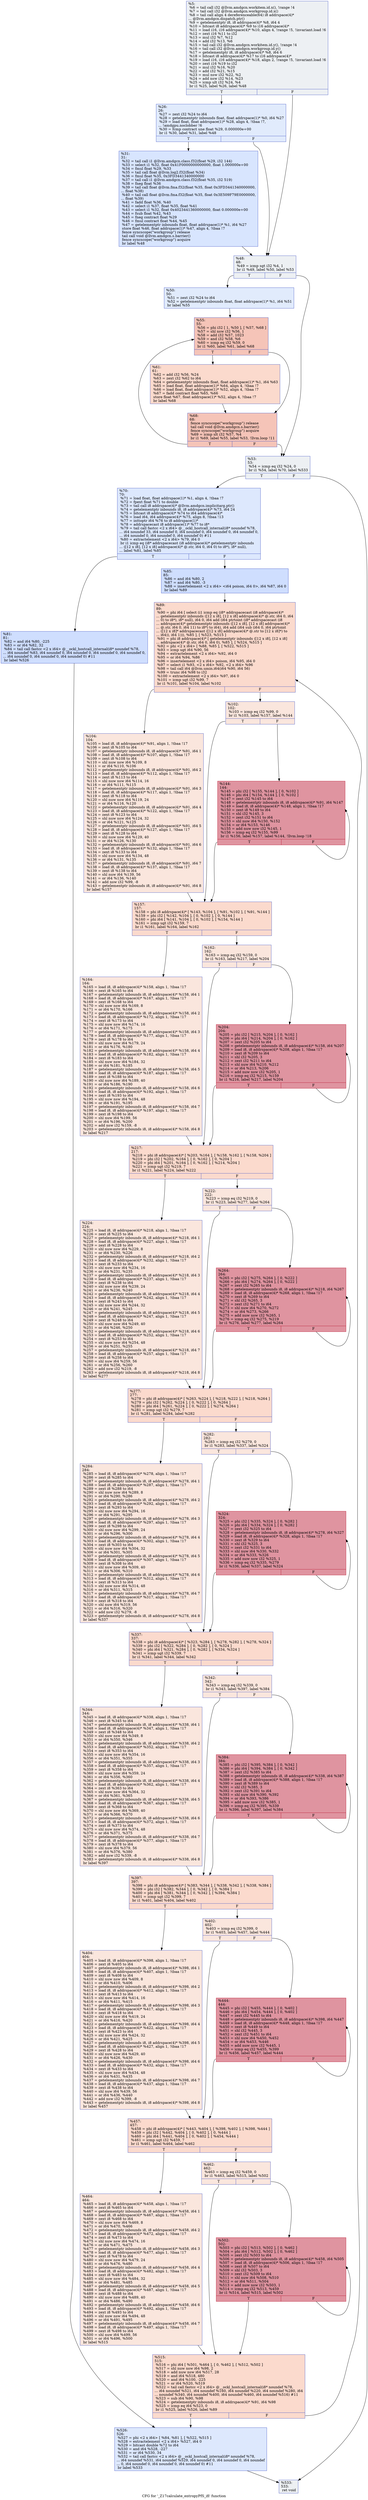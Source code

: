 digraph "CFG for '_Z17calculate_entropyPfS_ifi' function" {
	label="CFG for '_Z17calculate_entropyPfS_ifi' function";

	Node0x4bf5260 [shape=record,color="#3d50c3ff", style=filled, fillcolor="#d6dce470",label="{%5:\l  %6 = tail call i32 @llvm.amdgcn.workitem.id.x(), !range !4\l  %7 = tail call i32 @llvm.amdgcn.workgroup.id.x()\l  %8 = tail call align 4 dereferenceable(64) i8 addrspace(4)*\l... @llvm.amdgcn.dispatch.ptr()\l  %9 = getelementptr i8, i8 addrspace(4)* %8, i64 4\l  %10 = bitcast i8 addrspace(4)* %9 to i16 addrspace(4)*\l  %11 = load i16, i16 addrspace(4)* %10, align 4, !range !5, !invariant.load !6\l  %12 = zext i16 %11 to i32\l  %13 = mul i32 %7, %12\l  %14 = add i32 %13, %6\l  %15 = tail call i32 @llvm.amdgcn.workitem.id.y(), !range !4\l  %16 = tail call i32 @llvm.amdgcn.workgroup.id.y()\l  %17 = getelementptr i8, i8 addrspace(4)* %8, i64 6\l  %18 = bitcast i8 addrspace(4)* %17 to i16 addrspace(4)*\l  %19 = load i16, i16 addrspace(4)* %18, align 2, !range !5, !invariant.load !6\l  %20 = zext i16 %19 to i32\l  %21 = mul i32 %16, %20\l  %22 = add i32 %21, %15\l  %23 = mul nsw i32 %22, %2\l  %24 = add nsw i32 %14, %23\l  %25 = icmp ult i32 %24, %4\l  br i1 %25, label %26, label %48\l|{<s0>T|<s1>F}}"];
	Node0x4bf5260:s0 -> Node0x4bf8ca0;
	Node0x4bf5260:s1 -> Node0x4bf8d30;
	Node0x4bf8ca0 [shape=record,color="#3d50c3ff", style=filled, fillcolor="#bbd1f870",label="{%26:\l26:                                               \l  %27 = zext i32 %24 to i64\l  %28 = getelementptr inbounds float, float addrspace(1)* %0, i64 %27\l  %29 = load float, float addrspace(1)* %28, align 4, !tbaa !7,\l... !amdgpu.noclobber !6\l  %30 = fcmp contract une float %29, 0.000000e+00\l  br i1 %30, label %31, label %48\l|{<s0>T|<s1>F}}"];
	Node0x4bf8ca0:s0 -> Node0x4bf9c50;
	Node0x4bf8ca0:s1 -> Node0x4bf8d30;
	Node0x4bf9c50 [shape=record,color="#3d50c3ff", style=filled, fillcolor="#a7c5fe70",label="{%31:\l31:                                               \l  %32 = tail call i1 @llvm.amdgcn.class.f32(float %29, i32 144)\l  %33 = select i1 %32, float 0x41F0000000000000, float 1.000000e+00\l  %34 = fmul float %29, %33\l  %35 = tail call float @llvm.log2.f32(float %34)\l  %36 = fmul float %35, 0x3FD3441340000000\l  %37 = tail call i1 @llvm.amdgcn.class.f32(float %35, i32 519)\l  %38 = fneg float %36\l  %39 = tail call float @llvm.fma.f32(float %35, float 0x3FD3441340000000,\l... float %38)\l  %40 = tail call float @llvm.fma.f32(float %35, float 0x3E509F79E0000000,\l... float %39)\l  %41 = fadd float %36, %40\l  %42 = select i1 %37, float %35, float %41\l  %43 = select i1 %32, float 0x4023441360000000, float 0.000000e+00\l  %44 = fsub float %42, %43\l  %45 = fneg contract float %29\l  %46 = fmul contract float %44, %45\l  %47 = getelementptr inbounds float, float addrspace(1)* %1, i64 %27\l  store float %46, float addrspace(1)* %47, align 4, !tbaa !7\l  fence syncscope(\"workgroup\") release\l  tail call void @llvm.amdgcn.s.barrier()\l  fence syncscope(\"workgroup\") acquire\l  br label %48\l}"];
	Node0x4bf9c50 -> Node0x4bf8d30;
	Node0x4bf8d30 [shape=record,color="#3d50c3ff", style=filled, fillcolor="#d6dce470",label="{%48:\l48:                                               \l  %49 = icmp sgt i32 %4, 1\l  br i1 %49, label %50, label %53\l|{<s0>T|<s1>F}}"];
	Node0x4bf8d30:s0 -> Node0x4bfb9e0;
	Node0x4bf8d30:s1 -> Node0x4bfba30;
	Node0x4bfb9e0 [shape=record,color="#3d50c3ff", style=filled, fillcolor="#bbd1f870",label="{%50:\l50:                                               \l  %51 = zext i32 %24 to i64\l  %52 = getelementptr inbounds float, float addrspace(1)* %1, i64 %51\l  br label %55\l}"];
	Node0x4bfb9e0 -> Node0x4bfbc80;
	Node0x4bfba30 [shape=record,color="#3d50c3ff", style=filled, fillcolor="#d6dce470",label="{%53:\l53:                                               \l  %54 = icmp eq i32 %24, 0\l  br i1 %54, label %70, label %533\l|{<s0>T|<s1>F}}"];
	Node0x4bfba30:s0 -> Node0x4bfbe00;
	Node0x4bfba30:s1 -> Node0x4bfbe50;
	Node0x4bfbc80 [shape=record,color="#3d50c3ff", style=filled, fillcolor="#e97a5f70",label="{%55:\l55:                                               \l  %56 = phi i32 [ 1, %50 ], [ %57, %68 ]\l  %57 = shl nsw i32 %56, 1\l  %58 = add i32 %57, 1023\l  %59 = and i32 %58, %6\l  %60 = icmp eq i32 %59, 0\l  br i1 %60, label %61, label %68\l|{<s0>T|<s1>F}}"];
	Node0x4bfbc80:s0 -> Node0x4bfc340;
	Node0x4bfbc80:s1 -> Node0x4bfbfc0;
	Node0x4bfc340 [shape=record,color="#3d50c3ff", style=filled, fillcolor="#f7ac8e70",label="{%61:\l61:                                               \l  %62 = add i32 %56, %24\l  %63 = zext i32 %62 to i64\l  %64 = getelementptr inbounds float, float addrspace(1)* %1, i64 %63\l  %65 = load float, float addrspace(1)* %64, align 4, !tbaa !7\l  %66 = load float, float addrspace(1)* %52, align 4, !tbaa !7\l  %67 = fadd contract float %65, %66\l  store float %67, float addrspace(1)* %52, align 4, !tbaa !7\l  br label %68\l}"];
	Node0x4bfc340 -> Node0x4bfbfc0;
	Node0x4bfbfc0 [shape=record,color="#3d50c3ff", style=filled, fillcolor="#e97a5f70",label="{%68:\l68:                                               \l  fence syncscope(\"workgroup\") release\l  tail call void @llvm.amdgcn.s.barrier()\l  fence syncscope(\"workgroup\") acquire\l  %69 = icmp slt i32 %57, %4\l  br i1 %69, label %55, label %53, !llvm.loop !11\l|{<s0>T|<s1>F}}"];
	Node0x4bfbfc0:s0 -> Node0x4bfbc80;
	Node0x4bfbfc0:s1 -> Node0x4bfba30;
	Node0x4bfbe00 [shape=record,color="#3d50c3ff", style=filled, fillcolor="#b2ccfb70",label="{%70:\l70:                                               \l  %71 = load float, float addrspace(1)* %1, align 4, !tbaa !7\l  %72 = fpext float %71 to double\l  %73 = tail call i8 addrspace(4)* @llvm.amdgcn.implicitarg.ptr()\l  %74 = getelementptr inbounds i8, i8 addrspace(4)* %73, i64 24\l  %75 = bitcast i8 addrspace(4)* %74 to i64 addrspace(4)*\l  %76 = load i64, i64 addrspace(4)* %75, align 8, !tbaa !13\l  %77 = inttoptr i64 %76 to i8 addrspace(1)*\l  %78 = addrspacecast i8 addrspace(1)* %77 to i8*\l  %79 = tail call fastcc \<2 x i64\> @__ockl_hostcall_internal(i8* noundef %78,\l... i64 noundef 33, i64 noundef 0, i64 noundef 0, i64 noundef 0, i64 noundef 0,\l... i64 noundef 0, i64 noundef 0, i64 noundef 0) #11\l  %80 = extractelement \<2 x i64\> %79, i64 0\l  br i1 icmp eq (i8* addrspacecast (i8 addrspace(4)* getelementptr inbounds\l... ([12 x i8], [12 x i8] addrspace(4)* @.str, i64 0, i64 0) to i8*), i8* null),\l... label %81, label %85\l|{<s0>T|<s1>F}}"];
	Node0x4bfbe00:s0 -> Node0x4bfdcd0;
	Node0x4bfbe00:s1 -> Node0x4bfe6c0;
	Node0x4bfdcd0 [shape=record,color="#3d50c3ff", style=filled, fillcolor="#93b5fe70",label="{%81:\l81:                                               \l  %82 = and i64 %80, -225\l  %83 = or i64 %82, 32\l  %84 = tail call fastcc \<2 x i64\> @__ockl_hostcall_internal(i8* noundef %78,\l... i64 noundef %83, i64 noundef 0, i64 noundef 0, i64 noundef 0, i64 noundef 0,\l... i64 noundef 0, i64 noundef 0, i64 noundef 0) #11\l  br label %526\l}"];
	Node0x4bfdcd0 -> Node0x4bfe980;
	Node0x4bfe6c0 [shape=record,color="#3d50c3ff", style=filled, fillcolor="#93b5fe70",label="{%85:\l85:                                               \l  %86 = and i64 %80, 2\l  %87 = and i64 %80, -3\l  %88 = insertelement \<2 x i64\> \<i64 poison, i64 0\>, i64 %87, i64 0\l  br label %89\l}"];
	Node0x4bfe6c0 -> Node0x4bff520;
	Node0x4bff520 [shape=record,color="#3d50c3ff", style=filled, fillcolor="#f7ac8e70",label="{%89:\l89:                                               \l  %90 = phi i64 [ select (i1 icmp eq (i8* addrspacecast (i8 addrspace(4)*\l... getelementptr inbounds ([12 x i8], [12 x i8] addrspace(4)* @.str, i64 0, i64\l... 0) to i8*), i8* null), i64 0, i64 add (i64 ptrtoint (i8* addrspacecast (i8\l... addrspace(4)* getelementptr inbounds ([12 x i8], [12 x i8] addrspace(4)*\l... @.str, i64 0, i64 11) to i8*) to i64), i64 add (i64 sub (i64 0, i64 ptrtoint\l... ([12 x i8]* addrspacecast ([12 x i8] addrspace(4)* @.str to [12 x i8]*) to\l... i64)), i64 1))), %85 ], [ %523, %515 ]\l  %91 = phi i8 addrspace(4)* [ getelementptr inbounds ([12 x i8], [12 x i8]\l... addrspace(4)* @.str, i64 0, i64 0), %85 ], [ %524, %515 ]\l  %92 = phi \<2 x i64\> [ %88, %85 ], [ %522, %515 ]\l  %93 = icmp ugt i64 %90, 56\l  %94 = extractelement \<2 x i64\> %92, i64 0\l  %95 = or i64 %94, %86\l  %96 = insertelement \<2 x i64\> poison, i64 %95, i64 0\l  %97 = select i1 %93, \<2 x i64\> %92, \<2 x i64\> %96\l  %98 = tail call i64 @llvm.umin.i64(i64 %90, i64 56)\l  %99 = trunc i64 %98 to i32\l  %100 = extractelement \<2 x i64\> %97, i64 0\l  %101 = icmp ugt i32 %99, 7\l  br i1 %101, label %104, label %102\l|{<s0>T|<s1>F}}"];
	Node0x4bff520:s0 -> Node0x4c00490;
	Node0x4bff520:s1 -> Node0x4c00520;
	Node0x4c00520 [shape=record,color="#3d50c3ff", style=filled, fillcolor="#f3c7b170",label="{%102:\l102:                                              \l  %103 = icmp eq i32 %99, 0\l  br i1 %103, label %157, label %144\l|{<s0>T|<s1>F}}"];
	Node0x4c00520:s0 -> Node0x4c006f0;
	Node0x4c00520:s1 -> Node0x4c00740;
	Node0x4c00490 [shape=record,color="#3d50c3ff", style=filled, fillcolor="#f3c7b170",label="{%104:\l104:                                              \l  %105 = load i8, i8 addrspace(4)* %91, align 1, !tbaa !17\l  %106 = zext i8 %105 to i64\l  %107 = getelementptr inbounds i8, i8 addrspace(4)* %91, i64 1\l  %108 = load i8, i8 addrspace(4)* %107, align 1, !tbaa !17\l  %109 = zext i8 %108 to i64\l  %110 = shl nuw nsw i64 %109, 8\l  %111 = or i64 %110, %106\l  %112 = getelementptr inbounds i8, i8 addrspace(4)* %91, i64 2\l  %113 = load i8, i8 addrspace(4)* %112, align 1, !tbaa !17\l  %114 = zext i8 %113 to i64\l  %115 = shl nuw nsw i64 %114, 16\l  %116 = or i64 %111, %115\l  %117 = getelementptr inbounds i8, i8 addrspace(4)* %91, i64 3\l  %118 = load i8, i8 addrspace(4)* %117, align 1, !tbaa !17\l  %119 = zext i8 %118 to i64\l  %120 = shl nuw nsw i64 %119, 24\l  %121 = or i64 %116, %120\l  %122 = getelementptr inbounds i8, i8 addrspace(4)* %91, i64 4\l  %123 = load i8, i8 addrspace(4)* %122, align 1, !tbaa !17\l  %124 = zext i8 %123 to i64\l  %125 = shl nuw nsw i64 %124, 32\l  %126 = or i64 %121, %125\l  %127 = getelementptr inbounds i8, i8 addrspace(4)* %91, i64 5\l  %128 = load i8, i8 addrspace(4)* %127, align 1, !tbaa !17\l  %129 = zext i8 %128 to i64\l  %130 = shl nuw nsw i64 %129, 40\l  %131 = or i64 %126, %130\l  %132 = getelementptr inbounds i8, i8 addrspace(4)* %91, i64 6\l  %133 = load i8, i8 addrspace(4)* %132, align 1, !tbaa !17\l  %134 = zext i8 %133 to i64\l  %135 = shl nuw nsw i64 %134, 48\l  %136 = or i64 %131, %135\l  %137 = getelementptr inbounds i8, i8 addrspace(4)* %91, i64 7\l  %138 = load i8, i8 addrspace(4)* %137, align 1, !tbaa !17\l  %139 = zext i8 %138 to i64\l  %140 = shl nuw i64 %139, 56\l  %141 = or i64 %136, %140\l  %142 = add nsw i32 %99, -8\l  %143 = getelementptr inbounds i8, i8 addrspace(4)* %91, i64 8\l  br label %157\l}"];
	Node0x4c00490 -> Node0x4c006f0;
	Node0x4c00740 [shape=record,color="#b70d28ff", style=filled, fillcolor="#b70d2870",label="{%144:\l144:                                              \l  %145 = phi i32 [ %155, %144 ], [ 0, %102 ]\l  %146 = phi i64 [ %154, %144 ], [ 0, %102 ]\l  %147 = zext i32 %145 to i64\l  %148 = getelementptr inbounds i8, i8 addrspace(4)* %91, i64 %147\l  %149 = load i8, i8 addrspace(4)* %148, align 1, !tbaa !17\l  %150 = zext i8 %149 to i64\l  %151 = shl i32 %145, 3\l  %152 = zext i32 %151 to i64\l  %153 = shl nuw i64 %150, %152\l  %154 = or i64 %153, %146\l  %155 = add nuw nsw i32 %145, 1\l  %156 = icmp eq i32 %155, %99\l  br i1 %156, label %157, label %144, !llvm.loop !18\l|{<s0>T|<s1>F}}"];
	Node0x4c00740:s0 -> Node0x4c006f0;
	Node0x4c00740:s1 -> Node0x4c00740;
	Node0x4c006f0 [shape=record,color="#3d50c3ff", style=filled, fillcolor="#f7ac8e70",label="{%157:\l157:                                              \l  %158 = phi i8 addrspace(4)* [ %143, %104 ], [ %91, %102 ], [ %91, %144 ]\l  %159 = phi i32 [ %142, %104 ], [ 0, %102 ], [ 0, %144 ]\l  %160 = phi i64 [ %141, %104 ], [ 0, %102 ], [ %154, %144 ]\l  %161 = icmp ugt i32 %159, 7\l  br i1 %161, label %164, label %162\l|{<s0>T|<s1>F}}"];
	Node0x4c006f0:s0 -> Node0x4c035d0;
	Node0x4c006f0:s1 -> Node0x4c03620;
	Node0x4c03620 [shape=record,color="#3d50c3ff", style=filled, fillcolor="#f3c7b170",label="{%162:\l162:                                              \l  %163 = icmp eq i32 %159, 0\l  br i1 %163, label %217, label %204\l|{<s0>T|<s1>F}}"];
	Node0x4c03620:s0 -> Node0x4c037f0;
	Node0x4c03620:s1 -> Node0x4c03840;
	Node0x4c035d0 [shape=record,color="#3d50c3ff", style=filled, fillcolor="#f3c7b170",label="{%164:\l164:                                              \l  %165 = load i8, i8 addrspace(4)* %158, align 1, !tbaa !17\l  %166 = zext i8 %165 to i64\l  %167 = getelementptr inbounds i8, i8 addrspace(4)* %158, i64 1\l  %168 = load i8, i8 addrspace(4)* %167, align 1, !tbaa !17\l  %169 = zext i8 %168 to i64\l  %170 = shl nuw nsw i64 %169, 8\l  %171 = or i64 %170, %166\l  %172 = getelementptr inbounds i8, i8 addrspace(4)* %158, i64 2\l  %173 = load i8, i8 addrspace(4)* %172, align 1, !tbaa !17\l  %174 = zext i8 %173 to i64\l  %175 = shl nuw nsw i64 %174, 16\l  %176 = or i64 %171, %175\l  %177 = getelementptr inbounds i8, i8 addrspace(4)* %158, i64 3\l  %178 = load i8, i8 addrspace(4)* %177, align 1, !tbaa !17\l  %179 = zext i8 %178 to i64\l  %180 = shl nuw nsw i64 %179, 24\l  %181 = or i64 %176, %180\l  %182 = getelementptr inbounds i8, i8 addrspace(4)* %158, i64 4\l  %183 = load i8, i8 addrspace(4)* %182, align 1, !tbaa !17\l  %184 = zext i8 %183 to i64\l  %185 = shl nuw nsw i64 %184, 32\l  %186 = or i64 %181, %185\l  %187 = getelementptr inbounds i8, i8 addrspace(4)* %158, i64 5\l  %188 = load i8, i8 addrspace(4)* %187, align 1, !tbaa !17\l  %189 = zext i8 %188 to i64\l  %190 = shl nuw nsw i64 %189, 40\l  %191 = or i64 %186, %190\l  %192 = getelementptr inbounds i8, i8 addrspace(4)* %158, i64 6\l  %193 = load i8, i8 addrspace(4)* %192, align 1, !tbaa !17\l  %194 = zext i8 %193 to i64\l  %195 = shl nuw nsw i64 %194, 48\l  %196 = or i64 %191, %195\l  %197 = getelementptr inbounds i8, i8 addrspace(4)* %158, i64 7\l  %198 = load i8, i8 addrspace(4)* %197, align 1, !tbaa !17\l  %199 = zext i8 %198 to i64\l  %200 = shl nuw i64 %199, 56\l  %201 = or i64 %196, %200\l  %202 = add nsw i32 %159, -8\l  %203 = getelementptr inbounds i8, i8 addrspace(4)* %158, i64 8\l  br label %217\l}"];
	Node0x4c035d0 -> Node0x4c037f0;
	Node0x4c03840 [shape=record,color="#b70d28ff", style=filled, fillcolor="#b70d2870",label="{%204:\l204:                                              \l  %205 = phi i32 [ %215, %204 ], [ 0, %162 ]\l  %206 = phi i64 [ %214, %204 ], [ 0, %162 ]\l  %207 = zext i32 %205 to i64\l  %208 = getelementptr inbounds i8, i8 addrspace(4)* %158, i64 %207\l  %209 = load i8, i8 addrspace(4)* %208, align 1, !tbaa !17\l  %210 = zext i8 %209 to i64\l  %211 = shl i32 %205, 3\l  %212 = zext i32 %211 to i64\l  %213 = shl nuw i64 %210, %212\l  %214 = or i64 %213, %206\l  %215 = add nuw nsw i32 %205, 1\l  %216 = icmp eq i32 %215, %159\l  br i1 %216, label %217, label %204\l|{<s0>T|<s1>F}}"];
	Node0x4c03840:s0 -> Node0x4c037f0;
	Node0x4c03840:s1 -> Node0x4c03840;
	Node0x4c037f0 [shape=record,color="#3d50c3ff", style=filled, fillcolor="#f7ac8e70",label="{%217:\l217:                                              \l  %218 = phi i8 addrspace(4)* [ %203, %164 ], [ %158, %162 ], [ %158, %204 ]\l  %219 = phi i32 [ %202, %164 ], [ 0, %162 ], [ 0, %204 ]\l  %220 = phi i64 [ %201, %164 ], [ 0, %162 ], [ %214, %204 ]\l  %221 = icmp ugt i32 %219, 7\l  br i1 %221, label %224, label %222\l|{<s0>T|<s1>F}}"];
	Node0x4c037f0:s0 -> Node0x4c058d0;
	Node0x4c037f0:s1 -> Node0x4c05920;
	Node0x4c05920 [shape=record,color="#3d50c3ff", style=filled, fillcolor="#f3c7b170",label="{%222:\l222:                                              \l  %223 = icmp eq i32 %219, 0\l  br i1 %223, label %277, label %264\l|{<s0>T|<s1>F}}"];
	Node0x4c05920:s0 -> Node0x4c05ab0;
	Node0x4c05920:s1 -> Node0x4c05b00;
	Node0x4c058d0 [shape=record,color="#3d50c3ff", style=filled, fillcolor="#f3c7b170",label="{%224:\l224:                                              \l  %225 = load i8, i8 addrspace(4)* %218, align 1, !tbaa !17\l  %226 = zext i8 %225 to i64\l  %227 = getelementptr inbounds i8, i8 addrspace(4)* %218, i64 1\l  %228 = load i8, i8 addrspace(4)* %227, align 1, !tbaa !17\l  %229 = zext i8 %228 to i64\l  %230 = shl nuw nsw i64 %229, 8\l  %231 = or i64 %230, %226\l  %232 = getelementptr inbounds i8, i8 addrspace(4)* %218, i64 2\l  %233 = load i8, i8 addrspace(4)* %232, align 1, !tbaa !17\l  %234 = zext i8 %233 to i64\l  %235 = shl nuw nsw i64 %234, 16\l  %236 = or i64 %231, %235\l  %237 = getelementptr inbounds i8, i8 addrspace(4)* %218, i64 3\l  %238 = load i8, i8 addrspace(4)* %237, align 1, !tbaa !17\l  %239 = zext i8 %238 to i64\l  %240 = shl nuw nsw i64 %239, 24\l  %241 = or i64 %236, %240\l  %242 = getelementptr inbounds i8, i8 addrspace(4)* %218, i64 4\l  %243 = load i8, i8 addrspace(4)* %242, align 1, !tbaa !17\l  %244 = zext i8 %243 to i64\l  %245 = shl nuw nsw i64 %244, 32\l  %246 = or i64 %241, %245\l  %247 = getelementptr inbounds i8, i8 addrspace(4)* %218, i64 5\l  %248 = load i8, i8 addrspace(4)* %247, align 1, !tbaa !17\l  %249 = zext i8 %248 to i64\l  %250 = shl nuw nsw i64 %249, 40\l  %251 = or i64 %246, %250\l  %252 = getelementptr inbounds i8, i8 addrspace(4)* %218, i64 6\l  %253 = load i8, i8 addrspace(4)* %252, align 1, !tbaa !17\l  %254 = zext i8 %253 to i64\l  %255 = shl nuw nsw i64 %254, 48\l  %256 = or i64 %251, %255\l  %257 = getelementptr inbounds i8, i8 addrspace(4)* %218, i64 7\l  %258 = load i8, i8 addrspace(4)* %257, align 1, !tbaa !17\l  %259 = zext i8 %258 to i64\l  %260 = shl nuw i64 %259, 56\l  %261 = or i64 %256, %260\l  %262 = add nsw i32 %219, -8\l  %263 = getelementptr inbounds i8, i8 addrspace(4)* %218, i64 8\l  br label %277\l}"];
	Node0x4c058d0 -> Node0x4c05ab0;
	Node0x4c05b00 [shape=record,color="#b70d28ff", style=filled, fillcolor="#b70d2870",label="{%264:\l264:                                              \l  %265 = phi i32 [ %275, %264 ], [ 0, %222 ]\l  %266 = phi i64 [ %274, %264 ], [ 0, %222 ]\l  %267 = zext i32 %265 to i64\l  %268 = getelementptr inbounds i8, i8 addrspace(4)* %218, i64 %267\l  %269 = load i8, i8 addrspace(4)* %268, align 1, !tbaa !17\l  %270 = zext i8 %269 to i64\l  %271 = shl i32 %265, 3\l  %272 = zext i32 %271 to i64\l  %273 = shl nuw i64 %270, %272\l  %274 = or i64 %273, %266\l  %275 = add nuw nsw i32 %265, 1\l  %276 = icmp eq i32 %275, %219\l  br i1 %276, label %277, label %264\l|{<s0>T|<s1>F}}"];
	Node0x4c05b00:s0 -> Node0x4c05ab0;
	Node0x4c05b00:s1 -> Node0x4c05b00;
	Node0x4c05ab0 [shape=record,color="#3d50c3ff", style=filled, fillcolor="#f7ac8e70",label="{%277:\l277:                                              \l  %278 = phi i8 addrspace(4)* [ %263, %224 ], [ %218, %222 ], [ %218, %264 ]\l  %279 = phi i32 [ %262, %224 ], [ 0, %222 ], [ 0, %264 ]\l  %280 = phi i64 [ %261, %224 ], [ 0, %222 ], [ %274, %264 ]\l  %281 = icmp ugt i32 %279, 7\l  br i1 %281, label %284, label %282\l|{<s0>T|<s1>F}}"];
	Node0x4c05ab0:s0 -> Node0x4c08330;
	Node0x4c05ab0:s1 -> Node0x4c08380;
	Node0x4c08380 [shape=record,color="#3d50c3ff", style=filled, fillcolor="#f3c7b170",label="{%282:\l282:                                              \l  %283 = icmp eq i32 %279, 0\l  br i1 %283, label %337, label %324\l|{<s0>T|<s1>F}}"];
	Node0x4c08380:s0 -> Node0x4c08510;
	Node0x4c08380:s1 -> Node0x4c08560;
	Node0x4c08330 [shape=record,color="#3d50c3ff", style=filled, fillcolor="#f3c7b170",label="{%284:\l284:                                              \l  %285 = load i8, i8 addrspace(4)* %278, align 1, !tbaa !17\l  %286 = zext i8 %285 to i64\l  %287 = getelementptr inbounds i8, i8 addrspace(4)* %278, i64 1\l  %288 = load i8, i8 addrspace(4)* %287, align 1, !tbaa !17\l  %289 = zext i8 %288 to i64\l  %290 = shl nuw nsw i64 %289, 8\l  %291 = or i64 %290, %286\l  %292 = getelementptr inbounds i8, i8 addrspace(4)* %278, i64 2\l  %293 = load i8, i8 addrspace(4)* %292, align 1, !tbaa !17\l  %294 = zext i8 %293 to i64\l  %295 = shl nuw nsw i64 %294, 16\l  %296 = or i64 %291, %295\l  %297 = getelementptr inbounds i8, i8 addrspace(4)* %278, i64 3\l  %298 = load i8, i8 addrspace(4)* %297, align 1, !tbaa !17\l  %299 = zext i8 %298 to i64\l  %300 = shl nuw nsw i64 %299, 24\l  %301 = or i64 %296, %300\l  %302 = getelementptr inbounds i8, i8 addrspace(4)* %278, i64 4\l  %303 = load i8, i8 addrspace(4)* %302, align 1, !tbaa !17\l  %304 = zext i8 %303 to i64\l  %305 = shl nuw nsw i64 %304, 32\l  %306 = or i64 %301, %305\l  %307 = getelementptr inbounds i8, i8 addrspace(4)* %278, i64 5\l  %308 = load i8, i8 addrspace(4)* %307, align 1, !tbaa !17\l  %309 = zext i8 %308 to i64\l  %310 = shl nuw nsw i64 %309, 40\l  %311 = or i64 %306, %310\l  %312 = getelementptr inbounds i8, i8 addrspace(4)* %278, i64 6\l  %313 = load i8, i8 addrspace(4)* %312, align 1, !tbaa !17\l  %314 = zext i8 %313 to i64\l  %315 = shl nuw nsw i64 %314, 48\l  %316 = or i64 %311, %315\l  %317 = getelementptr inbounds i8, i8 addrspace(4)* %278, i64 7\l  %318 = load i8, i8 addrspace(4)* %317, align 1, !tbaa !17\l  %319 = zext i8 %318 to i64\l  %320 = shl nuw i64 %319, 56\l  %321 = or i64 %316, %320\l  %322 = add nsw i32 %279, -8\l  %323 = getelementptr inbounds i8, i8 addrspace(4)* %278, i64 8\l  br label %337\l}"];
	Node0x4c08330 -> Node0x4c08510;
	Node0x4c08560 [shape=record,color="#b70d28ff", style=filled, fillcolor="#b70d2870",label="{%324:\l324:                                              \l  %325 = phi i32 [ %335, %324 ], [ 0, %282 ]\l  %326 = phi i64 [ %334, %324 ], [ 0, %282 ]\l  %327 = zext i32 %325 to i64\l  %328 = getelementptr inbounds i8, i8 addrspace(4)* %278, i64 %327\l  %329 = load i8, i8 addrspace(4)* %328, align 1, !tbaa !17\l  %330 = zext i8 %329 to i64\l  %331 = shl i32 %325, 3\l  %332 = zext i32 %331 to i64\l  %333 = shl nuw i64 %330, %332\l  %334 = or i64 %333, %326\l  %335 = add nuw nsw i32 %325, 1\l  %336 = icmp eq i32 %335, %279\l  br i1 %336, label %337, label %324\l|{<s0>T|<s1>F}}"];
	Node0x4c08560:s0 -> Node0x4c08510;
	Node0x4c08560:s1 -> Node0x4c08560;
	Node0x4c08510 [shape=record,color="#3d50c3ff", style=filled, fillcolor="#f7ac8e70",label="{%337:\l337:                                              \l  %338 = phi i8 addrspace(4)* [ %323, %284 ], [ %278, %282 ], [ %278, %324 ]\l  %339 = phi i32 [ %322, %284 ], [ 0, %282 ], [ 0, %324 ]\l  %340 = phi i64 [ %321, %284 ], [ 0, %282 ], [ %334, %324 ]\l  %341 = icmp ugt i32 %339, 7\l  br i1 %341, label %344, label %342\l|{<s0>T|<s1>F}}"];
	Node0x4c08510:s0 -> Node0x4bf5d10;
	Node0x4c08510:s1 -> Node0x4bf5d60;
	Node0x4bf5d60 [shape=record,color="#3d50c3ff", style=filled, fillcolor="#f3c7b170",label="{%342:\l342:                                              \l  %343 = icmp eq i32 %339, 0\l  br i1 %343, label %397, label %384\l|{<s0>T|<s1>F}}"];
	Node0x4bf5d60:s0 -> Node0x4bf5ef0;
	Node0x4bf5d60:s1 -> Node0x4bf5f40;
	Node0x4bf5d10 [shape=record,color="#3d50c3ff", style=filled, fillcolor="#f3c7b170",label="{%344:\l344:                                              \l  %345 = load i8, i8 addrspace(4)* %338, align 1, !tbaa !17\l  %346 = zext i8 %345 to i64\l  %347 = getelementptr inbounds i8, i8 addrspace(4)* %338, i64 1\l  %348 = load i8, i8 addrspace(4)* %347, align 1, !tbaa !17\l  %349 = zext i8 %348 to i64\l  %350 = shl nuw nsw i64 %349, 8\l  %351 = or i64 %350, %346\l  %352 = getelementptr inbounds i8, i8 addrspace(4)* %338, i64 2\l  %353 = load i8, i8 addrspace(4)* %352, align 1, !tbaa !17\l  %354 = zext i8 %353 to i64\l  %355 = shl nuw nsw i64 %354, 16\l  %356 = or i64 %351, %355\l  %357 = getelementptr inbounds i8, i8 addrspace(4)* %338, i64 3\l  %358 = load i8, i8 addrspace(4)* %357, align 1, !tbaa !17\l  %359 = zext i8 %358 to i64\l  %360 = shl nuw nsw i64 %359, 24\l  %361 = or i64 %356, %360\l  %362 = getelementptr inbounds i8, i8 addrspace(4)* %338, i64 4\l  %363 = load i8, i8 addrspace(4)* %362, align 1, !tbaa !17\l  %364 = zext i8 %363 to i64\l  %365 = shl nuw nsw i64 %364, 32\l  %366 = or i64 %361, %365\l  %367 = getelementptr inbounds i8, i8 addrspace(4)* %338, i64 5\l  %368 = load i8, i8 addrspace(4)* %367, align 1, !tbaa !17\l  %369 = zext i8 %368 to i64\l  %370 = shl nuw nsw i64 %369, 40\l  %371 = or i64 %366, %370\l  %372 = getelementptr inbounds i8, i8 addrspace(4)* %338, i64 6\l  %373 = load i8, i8 addrspace(4)* %372, align 1, !tbaa !17\l  %374 = zext i8 %373 to i64\l  %375 = shl nuw nsw i64 %374, 48\l  %376 = or i64 %371, %375\l  %377 = getelementptr inbounds i8, i8 addrspace(4)* %338, i64 7\l  %378 = load i8, i8 addrspace(4)* %377, align 1, !tbaa !17\l  %379 = zext i8 %378 to i64\l  %380 = shl nuw i64 %379, 56\l  %381 = or i64 %376, %380\l  %382 = add nsw i32 %339, -8\l  %383 = getelementptr inbounds i8, i8 addrspace(4)* %338, i64 8\l  br label %397\l}"];
	Node0x4bf5d10 -> Node0x4bf5ef0;
	Node0x4bf5f40 [shape=record,color="#b70d28ff", style=filled, fillcolor="#b70d2870",label="{%384:\l384:                                              \l  %385 = phi i32 [ %395, %384 ], [ 0, %342 ]\l  %386 = phi i64 [ %394, %384 ], [ 0, %342 ]\l  %387 = zext i32 %385 to i64\l  %388 = getelementptr inbounds i8, i8 addrspace(4)* %338, i64 %387\l  %389 = load i8, i8 addrspace(4)* %388, align 1, !tbaa !17\l  %390 = zext i8 %389 to i64\l  %391 = shl i32 %385, 3\l  %392 = zext i32 %391 to i64\l  %393 = shl nuw i64 %390, %392\l  %394 = or i64 %393, %386\l  %395 = add nuw nsw i32 %385, 1\l  %396 = icmp eq i32 %395, %339\l  br i1 %396, label %397, label %384\l|{<s0>T|<s1>F}}"];
	Node0x4bf5f40:s0 -> Node0x4bf5ef0;
	Node0x4bf5f40:s1 -> Node0x4bf5f40;
	Node0x4bf5ef0 [shape=record,color="#3d50c3ff", style=filled, fillcolor="#f7ac8e70",label="{%397:\l397:                                              \l  %398 = phi i8 addrspace(4)* [ %383, %344 ], [ %338, %342 ], [ %338, %384 ]\l  %399 = phi i32 [ %382, %344 ], [ 0, %342 ], [ 0, %384 ]\l  %400 = phi i64 [ %381, %344 ], [ 0, %342 ], [ %394, %384 ]\l  %401 = icmp ugt i32 %399, 7\l  br i1 %401, label %404, label %402\l|{<s0>T|<s1>F}}"];
	Node0x4bf5ef0:s0 -> Node0x4c0d200;
	Node0x4bf5ef0:s1 -> Node0x4c0d250;
	Node0x4c0d250 [shape=record,color="#3d50c3ff", style=filled, fillcolor="#f3c7b170",label="{%402:\l402:                                              \l  %403 = icmp eq i32 %399, 0\l  br i1 %403, label %457, label %444\l|{<s0>T|<s1>F}}"];
	Node0x4c0d250:s0 -> Node0x4c0d3e0;
	Node0x4c0d250:s1 -> Node0x4c0d430;
	Node0x4c0d200 [shape=record,color="#3d50c3ff", style=filled, fillcolor="#f3c7b170",label="{%404:\l404:                                              \l  %405 = load i8, i8 addrspace(4)* %398, align 1, !tbaa !17\l  %406 = zext i8 %405 to i64\l  %407 = getelementptr inbounds i8, i8 addrspace(4)* %398, i64 1\l  %408 = load i8, i8 addrspace(4)* %407, align 1, !tbaa !17\l  %409 = zext i8 %408 to i64\l  %410 = shl nuw nsw i64 %409, 8\l  %411 = or i64 %410, %406\l  %412 = getelementptr inbounds i8, i8 addrspace(4)* %398, i64 2\l  %413 = load i8, i8 addrspace(4)* %412, align 1, !tbaa !17\l  %414 = zext i8 %413 to i64\l  %415 = shl nuw nsw i64 %414, 16\l  %416 = or i64 %411, %415\l  %417 = getelementptr inbounds i8, i8 addrspace(4)* %398, i64 3\l  %418 = load i8, i8 addrspace(4)* %417, align 1, !tbaa !17\l  %419 = zext i8 %418 to i64\l  %420 = shl nuw nsw i64 %419, 24\l  %421 = or i64 %416, %420\l  %422 = getelementptr inbounds i8, i8 addrspace(4)* %398, i64 4\l  %423 = load i8, i8 addrspace(4)* %422, align 1, !tbaa !17\l  %424 = zext i8 %423 to i64\l  %425 = shl nuw nsw i64 %424, 32\l  %426 = or i64 %421, %425\l  %427 = getelementptr inbounds i8, i8 addrspace(4)* %398, i64 5\l  %428 = load i8, i8 addrspace(4)* %427, align 1, !tbaa !17\l  %429 = zext i8 %428 to i64\l  %430 = shl nuw nsw i64 %429, 40\l  %431 = or i64 %426, %430\l  %432 = getelementptr inbounds i8, i8 addrspace(4)* %398, i64 6\l  %433 = load i8, i8 addrspace(4)* %432, align 1, !tbaa !17\l  %434 = zext i8 %433 to i64\l  %435 = shl nuw nsw i64 %434, 48\l  %436 = or i64 %431, %435\l  %437 = getelementptr inbounds i8, i8 addrspace(4)* %398, i64 7\l  %438 = load i8, i8 addrspace(4)* %437, align 1, !tbaa !17\l  %439 = zext i8 %438 to i64\l  %440 = shl nuw i64 %439, 56\l  %441 = or i64 %436, %440\l  %442 = add nsw i32 %399, -8\l  %443 = getelementptr inbounds i8, i8 addrspace(4)* %398, i64 8\l  br label %457\l}"];
	Node0x4c0d200 -> Node0x4c0d3e0;
	Node0x4c0d430 [shape=record,color="#b70d28ff", style=filled, fillcolor="#b70d2870",label="{%444:\l444:                                              \l  %445 = phi i32 [ %455, %444 ], [ 0, %402 ]\l  %446 = phi i64 [ %454, %444 ], [ 0, %402 ]\l  %447 = zext i32 %445 to i64\l  %448 = getelementptr inbounds i8, i8 addrspace(4)* %398, i64 %447\l  %449 = load i8, i8 addrspace(4)* %448, align 1, !tbaa !17\l  %450 = zext i8 %449 to i64\l  %451 = shl i32 %445, 3\l  %452 = zext i32 %451 to i64\l  %453 = shl nuw i64 %450, %452\l  %454 = or i64 %453, %446\l  %455 = add nuw nsw i32 %445, 1\l  %456 = icmp eq i32 %455, %399\l  br i1 %456, label %457, label %444\l|{<s0>T|<s1>F}}"];
	Node0x4c0d430:s0 -> Node0x4c0d3e0;
	Node0x4c0d430:s1 -> Node0x4c0d430;
	Node0x4c0d3e0 [shape=record,color="#3d50c3ff", style=filled, fillcolor="#f7ac8e70",label="{%457:\l457:                                              \l  %458 = phi i8 addrspace(4)* [ %443, %404 ], [ %398, %402 ], [ %398, %444 ]\l  %459 = phi i32 [ %442, %404 ], [ 0, %402 ], [ 0, %444 ]\l  %460 = phi i64 [ %441, %404 ], [ 0, %402 ], [ %454, %444 ]\l  %461 = icmp ugt i32 %459, 7\l  br i1 %461, label %464, label %462\l|{<s0>T|<s1>F}}"];
	Node0x4c0d3e0:s0 -> Node0x4c0fa60;
	Node0x4c0d3e0:s1 -> Node0x4c0fab0;
	Node0x4c0fab0 [shape=record,color="#3d50c3ff", style=filled, fillcolor="#f3c7b170",label="{%462:\l462:                                              \l  %463 = icmp eq i32 %459, 0\l  br i1 %463, label %515, label %502\l|{<s0>T|<s1>F}}"];
	Node0x4c0fab0:s0 -> Node0x4bff9c0;
	Node0x4c0fab0:s1 -> Node0x4c0fc40;
	Node0x4c0fa60 [shape=record,color="#3d50c3ff", style=filled, fillcolor="#f3c7b170",label="{%464:\l464:                                              \l  %465 = load i8, i8 addrspace(4)* %458, align 1, !tbaa !17\l  %466 = zext i8 %465 to i64\l  %467 = getelementptr inbounds i8, i8 addrspace(4)* %458, i64 1\l  %468 = load i8, i8 addrspace(4)* %467, align 1, !tbaa !17\l  %469 = zext i8 %468 to i64\l  %470 = shl nuw nsw i64 %469, 8\l  %471 = or i64 %470, %466\l  %472 = getelementptr inbounds i8, i8 addrspace(4)* %458, i64 2\l  %473 = load i8, i8 addrspace(4)* %472, align 1, !tbaa !17\l  %474 = zext i8 %473 to i64\l  %475 = shl nuw nsw i64 %474, 16\l  %476 = or i64 %471, %475\l  %477 = getelementptr inbounds i8, i8 addrspace(4)* %458, i64 3\l  %478 = load i8, i8 addrspace(4)* %477, align 1, !tbaa !17\l  %479 = zext i8 %478 to i64\l  %480 = shl nuw nsw i64 %479, 24\l  %481 = or i64 %476, %480\l  %482 = getelementptr inbounds i8, i8 addrspace(4)* %458, i64 4\l  %483 = load i8, i8 addrspace(4)* %482, align 1, !tbaa !17\l  %484 = zext i8 %483 to i64\l  %485 = shl nuw nsw i64 %484, 32\l  %486 = or i64 %481, %485\l  %487 = getelementptr inbounds i8, i8 addrspace(4)* %458, i64 5\l  %488 = load i8, i8 addrspace(4)* %487, align 1, !tbaa !17\l  %489 = zext i8 %488 to i64\l  %490 = shl nuw nsw i64 %489, 40\l  %491 = or i64 %486, %490\l  %492 = getelementptr inbounds i8, i8 addrspace(4)* %458, i64 6\l  %493 = load i8, i8 addrspace(4)* %492, align 1, !tbaa !17\l  %494 = zext i8 %493 to i64\l  %495 = shl nuw nsw i64 %494, 48\l  %496 = or i64 %491, %495\l  %497 = getelementptr inbounds i8, i8 addrspace(4)* %458, i64 7\l  %498 = load i8, i8 addrspace(4)* %497, align 1, !tbaa !17\l  %499 = zext i8 %498 to i64\l  %500 = shl nuw i64 %499, 56\l  %501 = or i64 %496, %500\l  br label %515\l}"];
	Node0x4c0fa60 -> Node0x4bff9c0;
	Node0x4c0fc40 [shape=record,color="#b70d28ff", style=filled, fillcolor="#b70d2870",label="{%502:\l502:                                              \l  %503 = phi i32 [ %513, %502 ], [ 0, %462 ]\l  %504 = phi i64 [ %512, %502 ], [ 0, %462 ]\l  %505 = zext i32 %503 to i64\l  %506 = getelementptr inbounds i8, i8 addrspace(4)* %458, i64 %505\l  %507 = load i8, i8 addrspace(4)* %506, align 1, !tbaa !17\l  %508 = zext i8 %507 to i64\l  %509 = shl i32 %503, 3\l  %510 = zext i32 %509 to i64\l  %511 = shl nuw i64 %508, %510\l  %512 = or i64 %511, %504\l  %513 = add nuw nsw i32 %503, 1\l  %514 = icmp eq i32 %513, %459\l  br i1 %514, label %515, label %502\l|{<s0>T|<s1>F}}"];
	Node0x4c0fc40:s0 -> Node0x4bff9c0;
	Node0x4c0fc40:s1 -> Node0x4c0fc40;
	Node0x4bff9c0 [shape=record,color="#3d50c3ff", style=filled, fillcolor="#f7ac8e70",label="{%515:\l515:                                              \l  %516 = phi i64 [ %501, %464 ], [ 0, %462 ], [ %512, %502 ]\l  %517 = shl nuw nsw i64 %98, 2\l  %518 = add nuw nsw i64 %517, 28\l  %519 = and i64 %518, 480\l  %520 = and i64 %100, -225\l  %521 = or i64 %520, %519\l  %522 = tail call fastcc \<2 x i64\> @__ockl_hostcall_internal(i8* noundef %78,\l... i64 noundef %521, i64 noundef %160, i64 noundef %220, i64 noundef %280, i64\l... noundef %340, i64 noundef %400, i64 noundef %460, i64 noundef %516) #11\l  %523 = sub i64 %90, %98\l  %524 = getelementptr inbounds i8, i8 addrspace(4)* %91, i64 %98\l  %525 = icmp eq i64 %523, 0\l  br i1 %525, label %526, label %89\l|{<s0>T|<s1>F}}"];
	Node0x4bff9c0:s0 -> Node0x4bfe980;
	Node0x4bff9c0:s1 -> Node0x4bff520;
	Node0x4bfe980 [shape=record,color="#3d50c3ff", style=filled, fillcolor="#b2ccfb70",label="{%526:\l526:                                              \l  %527 = phi \<2 x i64\> [ %84, %81 ], [ %522, %515 ]\l  %528 = extractelement \<2 x i64\> %527, i64 0\l  %529 = bitcast double %72 to i64\l  %530 = and i64 %528, -227\l  %531 = or i64 %530, 34\l  %532 = tail call fastcc \<2 x i64\> @__ockl_hostcall_internal(i8* noundef %78,\l... i64 noundef %531, i64 noundef %529, i64 noundef 0, i64 noundef 0, i64 noundef\l... 0, i64 noundef 0, i64 noundef 0, i64 noundef 0) #11\l  br label %533\l}"];
	Node0x4bfe980 -> Node0x4bfbe50;
	Node0x4bfbe50 [shape=record,color="#3d50c3ff", style=filled, fillcolor="#d6dce470",label="{%533:\l533:                                              \l  ret void\l}"];
}
